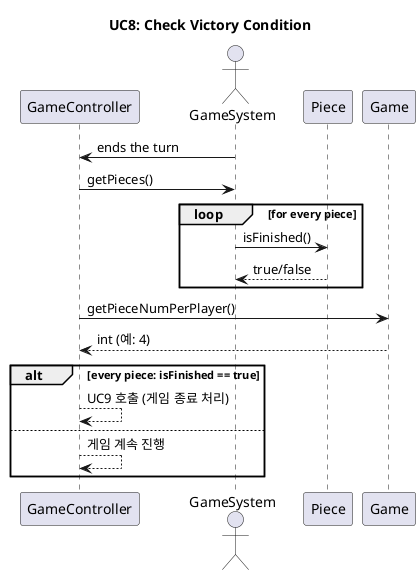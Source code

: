 @startuml

title UC8: Check Victory Condition

actor GameSystem
participant GameController
participant GameSystem
participant Piece
participant Game

GameSystem -> GameController : ends the turn

GameController -> GameSystem : getPieces()
loop for every piece
    GameSystem -> Piece : isFinished()
    Piece --> GameSystem : true/false
end

GameController -> Game : getPieceNumPerPlayer()
Game --> GameController : int (예: 4)

alt every piece: isFinished == true
    GameController --> GameController : UC9 호출 (게임 종료 처리)
else
    GameController --> GameController : 게임 계속 진행
end
@enduml
